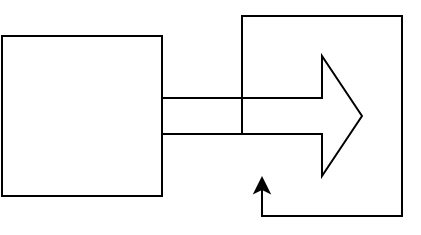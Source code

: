 <mxfile version="13.6.4" type="github">
  <diagram id="-gZU8AkgJZggsZqtshdc" name="Page-1">
    <mxGraphModel dx="613" dy="640" grid="1" gridSize="10" guides="1" tooltips="1" connect="1" arrows="1" fold="1" page="1" pageScale="1" pageWidth="827" pageHeight="1169" math="0" shadow="0">
      <root>
        <mxCell id="0" />
        <mxCell id="1" parent="0" />
        <mxCell id="vfrpxVJVJR0vAS8Anz-6-1" value="" style="whiteSpace=wrap;html=1;aspect=fixed;" vertex="1" parent="1">
          <mxGeometry x="140" y="170" width="80" height="80" as="geometry" />
        </mxCell>
        <mxCell id="vfrpxVJVJR0vAS8Anz-6-2" value="" style="shape=singleArrow;whiteSpace=wrap;html=1;" vertex="1" parent="1">
          <mxGeometry x="220" y="180" width="100" height="60" as="geometry" />
        </mxCell>
        <mxCell id="vfrpxVJVJR0vAS8Anz-6-3" style="edgeStyle=orthogonalEdgeStyle;rounded=0;orthogonalLoop=1;jettySize=auto;html=1;exitX=0;exitY=0;exitDx=40;exitDy=39;exitPerimeter=0;" edge="1" parent="1" source="vfrpxVJVJR0vAS8Anz-6-2" target="vfrpxVJVJR0vAS8Anz-6-2">
          <mxGeometry relative="1" as="geometry" />
        </mxCell>
      </root>
    </mxGraphModel>
  </diagram>
</mxfile>
